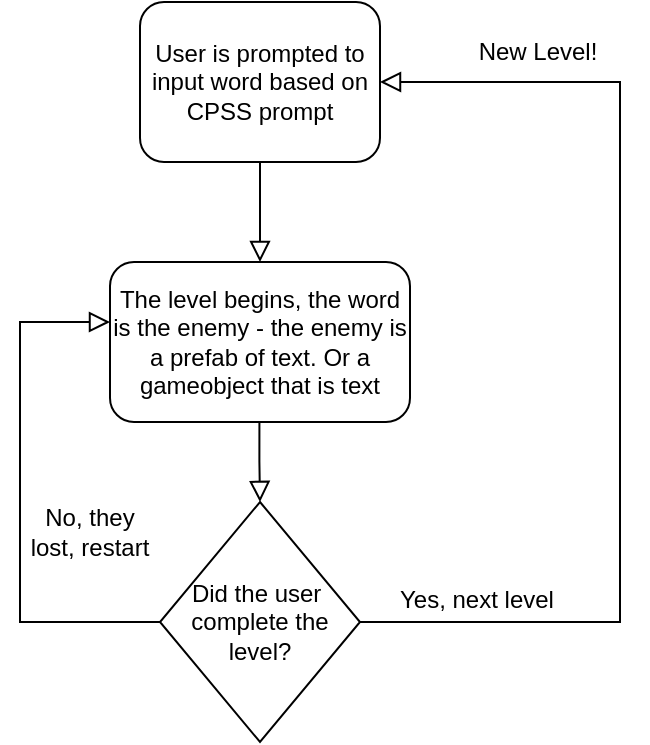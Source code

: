 <mxfile version="13.6.10" type="device"><diagram id="C5RBs43oDa-KdzZeNtuy" name="Page-1"><mxGraphModel dx="520" dy="427" grid="1" gridSize="10" guides="1" tooltips="1" connect="1" arrows="1" fold="1" page="1" pageScale="1" pageWidth="827" pageHeight="1169" math="0" shadow="0"><root><mxCell id="WIyWlLk6GJQsqaUBKTNV-0"/><mxCell id="WIyWlLk6GJQsqaUBKTNV-1" parent="WIyWlLk6GJQsqaUBKTNV-0"/><mxCell id="WIyWlLk6GJQsqaUBKTNV-2" value="" style="rounded=0;html=1;jettySize=auto;orthogonalLoop=1;fontSize=11;endArrow=block;endFill=0;endSize=8;strokeWidth=1;shadow=0;labelBackgroundColor=none;edgeStyle=orthogonalEdgeStyle;" parent="WIyWlLk6GJQsqaUBKTNV-1" source="WIyWlLk6GJQsqaUBKTNV-3" edge="1"><mxGeometry relative="1" as="geometry"><mxPoint x="220" y="170" as="targetPoint"/></mxGeometry></mxCell><mxCell id="WIyWlLk6GJQsqaUBKTNV-3" value="User is prompted to input word based on CPSS prompt" style="rounded=1;whiteSpace=wrap;html=1;fontSize=12;glass=0;strokeWidth=1;shadow=0;" parent="WIyWlLk6GJQsqaUBKTNV-1" vertex="1"><mxGeometry x="160" y="40" width="120" height="80" as="geometry"/></mxCell><mxCell id="5LJ3cM8-4d02NYHNZovn-0" value="The level begins, the word is the enemy - the enemy is a prefab of text. Or a gameobject that is text" style="rounded=1;whiteSpace=wrap;html=1;fontSize=12;glass=0;strokeWidth=1;shadow=0;" vertex="1" parent="WIyWlLk6GJQsqaUBKTNV-1"><mxGeometry x="145" y="170" width="150" height="80" as="geometry"/></mxCell><mxCell id="5LJ3cM8-4d02NYHNZovn-1" value="Did the user&amp;nbsp; complete the level?" style="rhombus;whiteSpace=wrap;html=1;" vertex="1" parent="WIyWlLk6GJQsqaUBKTNV-1"><mxGeometry x="170" y="290" width="100" height="120" as="geometry"/></mxCell><mxCell id="5LJ3cM8-4d02NYHNZovn-2" value="" style="rounded=0;html=1;jettySize=auto;orthogonalLoop=1;fontSize=11;endArrow=block;endFill=0;endSize=8;strokeWidth=1;shadow=0;labelBackgroundColor=none;edgeStyle=orthogonalEdgeStyle;" edge="1" parent="WIyWlLk6GJQsqaUBKTNV-1"><mxGeometry relative="1" as="geometry"><mxPoint x="219.71" y="250" as="sourcePoint"/><mxPoint x="220" y="290" as="targetPoint"/><Array as="points"><mxPoint x="220" y="270"/></Array></mxGeometry></mxCell><mxCell id="5LJ3cM8-4d02NYHNZovn-3" value="" style="rounded=0;html=1;jettySize=auto;orthogonalLoop=1;fontSize=11;endArrow=block;endFill=0;endSize=8;strokeWidth=1;shadow=0;labelBackgroundColor=none;edgeStyle=orthogonalEdgeStyle;exitX=1;exitY=0.5;exitDx=0;exitDy=0;entryX=1;entryY=0.5;entryDx=0;entryDy=0;" edge="1" parent="WIyWlLk6GJQsqaUBKTNV-1" source="5LJ3cM8-4d02NYHNZovn-1" target="WIyWlLk6GJQsqaUBKTNV-3"><mxGeometry relative="1" as="geometry"><mxPoint x="229.71" y="260" as="sourcePoint"/><mxPoint x="340" y="80" as="targetPoint"/><Array as="points"><mxPoint x="400" y="350"/><mxPoint x="400" y="80"/></Array></mxGeometry></mxCell><mxCell id="5LJ3cM8-4d02NYHNZovn-4" value="" style="rounded=0;html=1;jettySize=auto;orthogonalLoop=1;fontSize=11;endArrow=block;endFill=0;endSize=8;strokeWidth=1;shadow=0;labelBackgroundColor=none;edgeStyle=orthogonalEdgeStyle;exitX=0;exitY=0.5;exitDx=0;exitDy=0;" edge="1" parent="WIyWlLk6GJQsqaUBKTNV-1" source="5LJ3cM8-4d02NYHNZovn-1"><mxGeometry relative="1" as="geometry"><mxPoint x="55" y="290" as="sourcePoint"/><mxPoint x="145" y="200" as="targetPoint"/><Array as="points"><mxPoint x="100" y="350"/><mxPoint x="100" y="200"/></Array></mxGeometry></mxCell><mxCell id="5LJ3cM8-4d02NYHNZovn-5" value="No, they lost, restart" style="text;html=1;strokeColor=none;fillColor=none;align=center;verticalAlign=middle;whiteSpace=wrap;rounded=0;" vertex="1" parent="WIyWlLk6GJQsqaUBKTNV-1"><mxGeometry x="100" y="280" width="70" height="50" as="geometry"/></mxCell><mxCell id="5LJ3cM8-4d02NYHNZovn-6" value="Yes, next level" style="text;html=1;strokeColor=none;fillColor=none;align=center;verticalAlign=middle;whiteSpace=wrap;rounded=0;" vertex="1" parent="WIyWlLk6GJQsqaUBKTNV-1"><mxGeometry x="286" y="334" width="85" height="10" as="geometry"/></mxCell><mxCell id="5LJ3cM8-4d02NYHNZovn-7" value="New Level!" style="text;html=1;strokeColor=none;fillColor=none;align=center;verticalAlign=middle;whiteSpace=wrap;rounded=0;" vertex="1" parent="WIyWlLk6GJQsqaUBKTNV-1"><mxGeometry x="304" y="50" width="110" height="30" as="geometry"/></mxCell></root></mxGraphModel></diagram></mxfile>